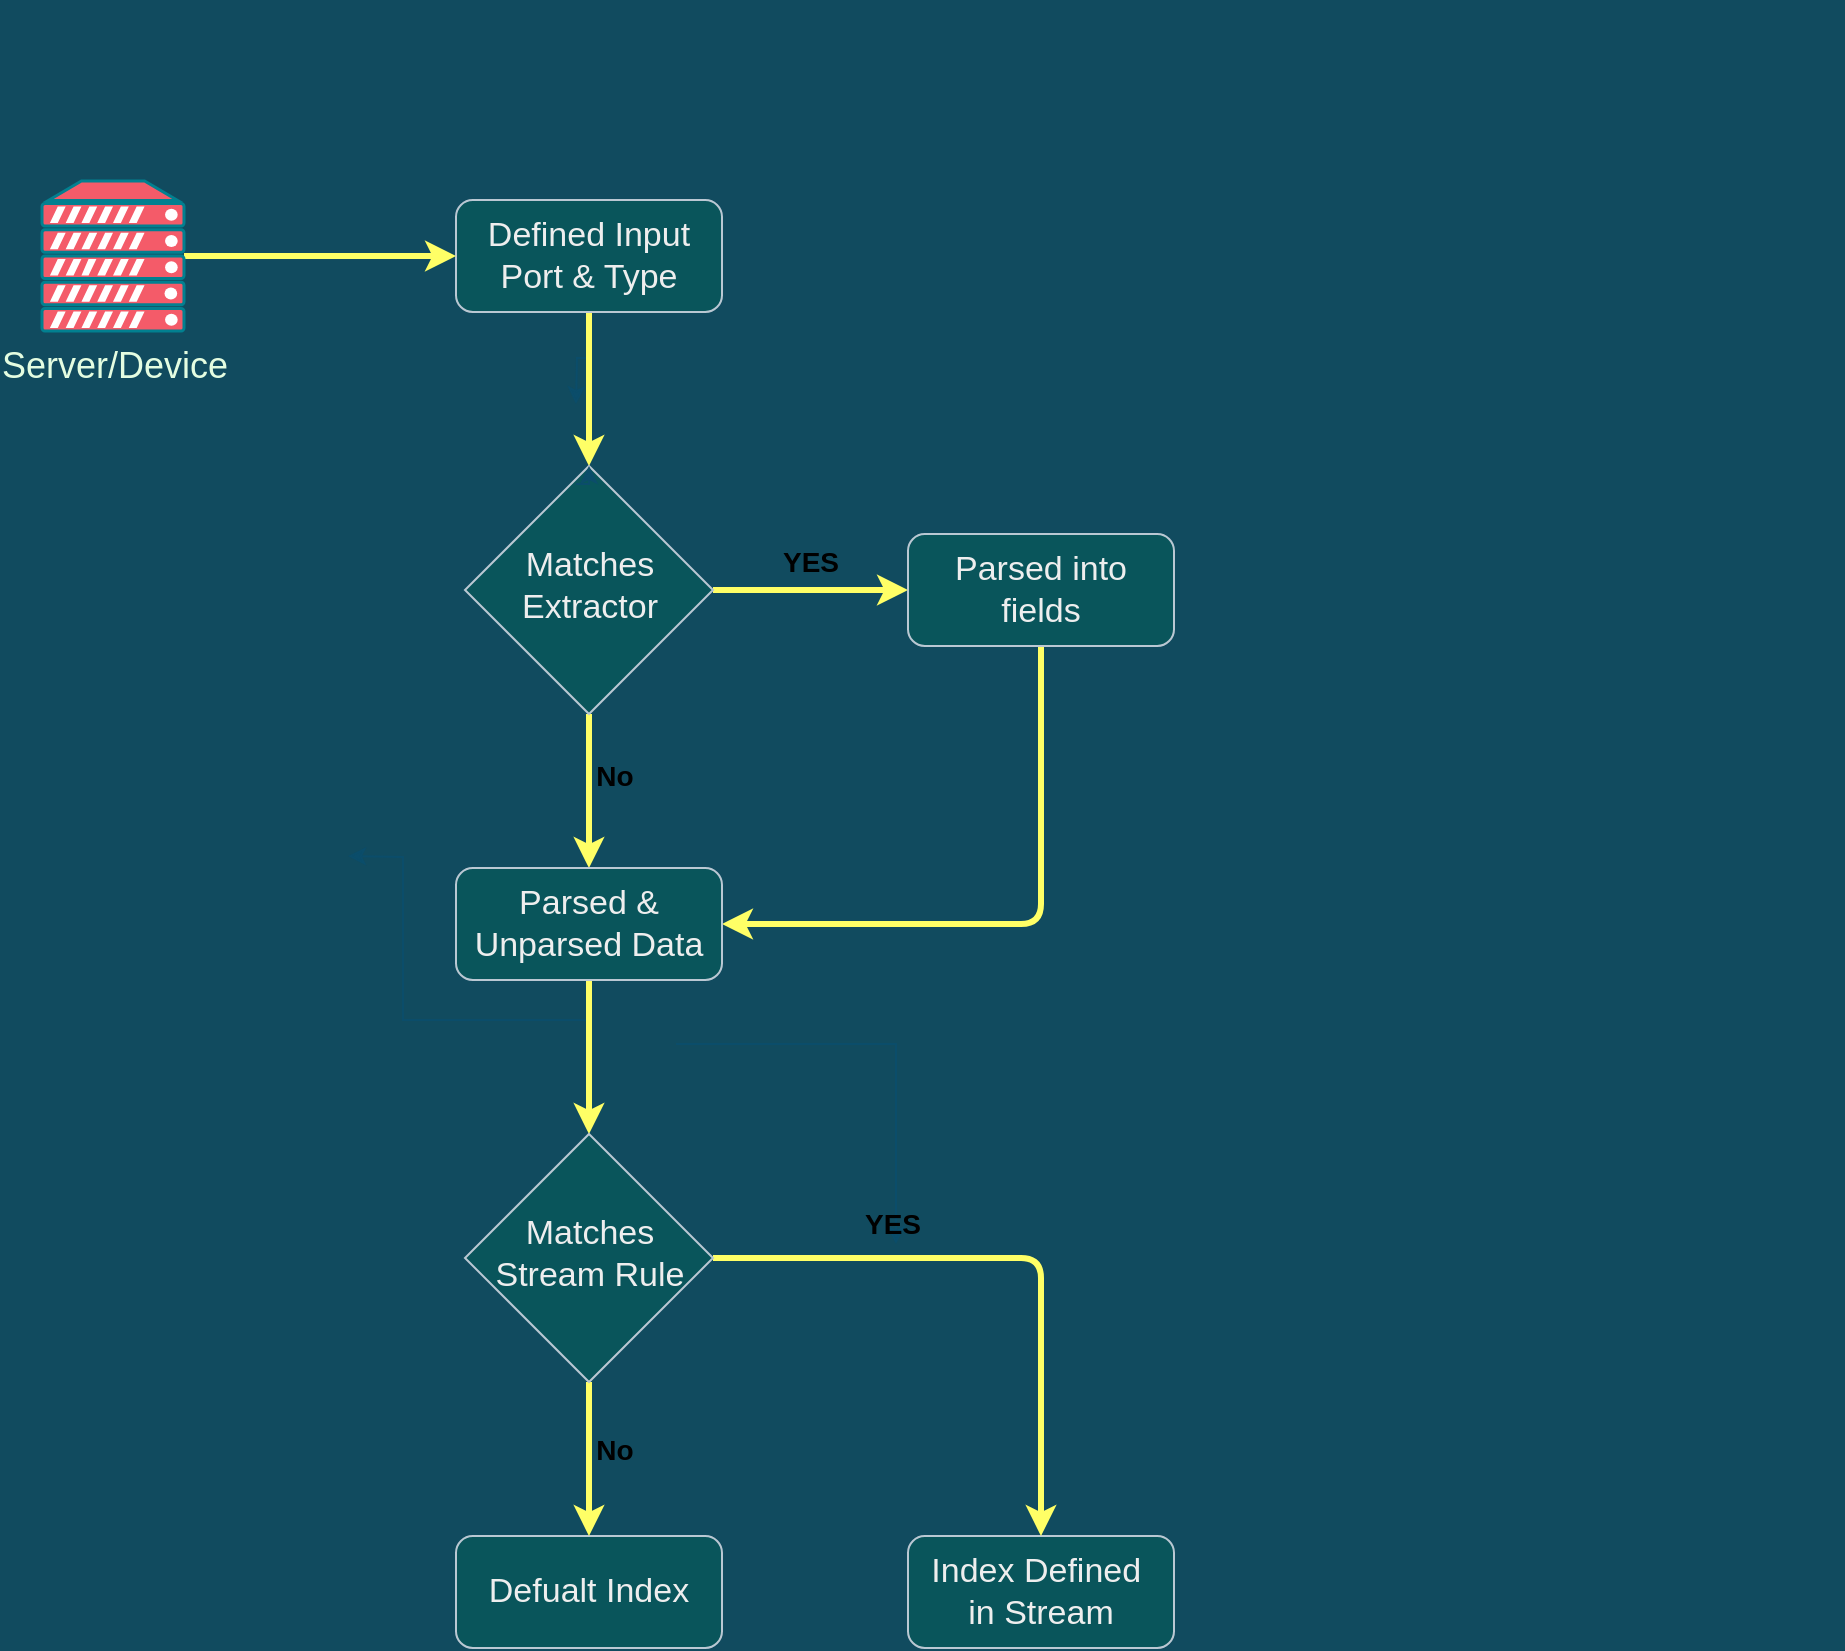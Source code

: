 <mxfile version="21.1.2" type="device">
  <diagram id="C5RBs43oDa-KdzZeNtuy" name="Page-1">
    <mxGraphModel dx="1972" dy="1172" grid="0" gridSize="10" guides="1" tooltips="1" connect="1" arrows="1" fold="1" page="0" pageScale="1" pageWidth="827" pageHeight="1169" background="#114B5F" math="0" shadow="0">
      <root>
        <mxCell id="WIyWlLk6GJQsqaUBKTNV-0" />
        <mxCell id="WIyWlLk6GJQsqaUBKTNV-1" parent="WIyWlLk6GJQsqaUBKTNV-0" />
        <mxCell id="MCJynIqe7VAMjr5hthW7-18" style="edgeStyle=orthogonalEdgeStyle;rounded=0;orthogonalLoop=1;jettySize=auto;html=1;entryX=0.5;entryY=0;entryDx=0;entryDy=0;startArrow=none;startFill=0;labelBackgroundColor=none;strokeColor=#0B4D6A;fontColor=default;" parent="WIyWlLk6GJQsqaUBKTNV-1" source="WIyWlLk6GJQsqaUBKTNV-3" edge="1">
          <mxGeometry relative="1" as="geometry">
            <mxPoint x="220" y="110" as="targetPoint" />
          </mxGeometry>
        </mxCell>
        <mxCell id="i8lx4pk_joio9D1kleBG-11" value="" style="edgeStyle=orthogonalEdgeStyle;shape=connector;rounded=0;orthogonalLoop=1;jettySize=auto;html=1;labelBackgroundColor=default;strokeColor=#FFFF66;strokeWidth=3;fontFamily=Helvetica;fontSize=11;fontColor=default;endArrow=classic;fillColor=#e3c800;" parent="WIyWlLk6GJQsqaUBKTNV-1" source="WIyWlLk6GJQsqaUBKTNV-3" target="WIyWlLk6GJQsqaUBKTNV-6" edge="1">
          <mxGeometry relative="1" as="geometry" />
        </mxCell>
        <mxCell id="WIyWlLk6GJQsqaUBKTNV-3" value="&lt;font style=&quot;font-size: 17px;&quot;&gt;Defined Input&lt;br&gt;Port &amp;amp; Type&lt;br&gt;&lt;/font&gt;" style="rounded=1;whiteSpace=wrap;html=1;fontSize=12;glass=0;strokeWidth=1;shadow=0;labelBackgroundColor=none;fillColor=#09555B;strokeColor=#BAC8D3;fontColor=#EEEEEE;" parent="WIyWlLk6GJQsqaUBKTNV-1" vertex="1">
          <mxGeometry x="160" y="8" width="133" height="56" as="geometry" />
        </mxCell>
        <mxCell id="i8lx4pk_joio9D1kleBG-5" value="YES" style="edgeStyle=orthogonalEdgeStyle;rounded=0;orthogonalLoop=1;jettySize=auto;html=1;strokeColor=#FFFF66;fillColor=#e3c800;strokeWidth=3;labelBackgroundColor=none;fontSize=14;fontStyle=1" parent="WIyWlLk6GJQsqaUBKTNV-1" source="WIyWlLk6GJQsqaUBKTNV-6" target="i8lx4pk_joio9D1kleBG-3" edge="1">
          <mxGeometry x="-0.005" y="14" relative="1" as="geometry">
            <mxPoint as="offset" />
          </mxGeometry>
        </mxCell>
        <mxCell id="i8lx4pk_joio9D1kleBG-12" value="" style="edgeStyle=orthogonalEdgeStyle;shape=connector;rounded=0;orthogonalLoop=1;jettySize=auto;html=1;labelBackgroundColor=default;strokeColor=#FFFF66;strokeWidth=3;fontFamily=Helvetica;fontSize=11;fontColor=default;endArrow=classic;fillColor=#e3c800;" parent="WIyWlLk6GJQsqaUBKTNV-1" source="WIyWlLk6GJQsqaUBKTNV-6" target="i8lx4pk_joio9D1kleBG-6" edge="1">
          <mxGeometry relative="1" as="geometry" />
        </mxCell>
        <mxCell id="i8lx4pk_joio9D1kleBG-14" value="No" style="edgeLabel;html=1;align=center;verticalAlign=middle;resizable=0;points=[];fontSize=14;fontFamily=Helvetica;fontColor=default;labelBackgroundColor=none;fontStyle=1" parent="i8lx4pk_joio9D1kleBG-12" vertex="1" connectable="0">
          <mxGeometry x="-0.206" relative="1" as="geometry">
            <mxPoint x="12" as="offset" />
          </mxGeometry>
        </mxCell>
        <mxCell id="WIyWlLk6GJQsqaUBKTNV-6" value="&lt;font style=&quot;font-size: 17px;&quot;&gt;Matches&lt;br&gt;Extractor&lt;/font&gt;" style="rhombus;whiteSpace=wrap;html=1;shadow=0;fontFamily=Helvetica;fontSize=12;align=center;strokeWidth=1;spacing=6;spacingTop=-4;labelBackgroundColor=none;fillColor=#09555B;strokeColor=#BAC8D3;fontColor=#EEEEEE;" parent="WIyWlLk6GJQsqaUBKTNV-1" vertex="1">
          <mxGeometry x="164.5" y="141" width="124" height="124" as="geometry" />
        </mxCell>
        <mxCell id="MCJynIqe7VAMjr5hthW7-19" style="edgeStyle=orthogonalEdgeStyle;rounded=0;orthogonalLoop=1;jettySize=auto;html=1;entryX=0.5;entryY=0;entryDx=0;entryDy=0;startArrow=none;startFill=0;labelBackgroundColor=none;strokeColor=#0B4D6A;fontColor=default;" parent="WIyWlLk6GJQsqaUBKTNV-1" target="WIyWlLk6GJQsqaUBKTNV-6" edge="1">
          <mxGeometry relative="1" as="geometry">
            <mxPoint x="220.029" y="149.997" as="sourcePoint" />
          </mxGeometry>
        </mxCell>
        <mxCell id="MCJynIqe7VAMjr5hthW7-31" style="edgeStyle=orthogonalEdgeStyle;rounded=0;orthogonalLoop=1;jettySize=auto;html=1;entryX=1;entryY=0.5;entryDx=0;entryDy=0;startArrow=classic;startFill=1;endArrow=none;endFill=0;labelBackgroundColor=none;strokeColor=#0B4D6A;fontColor=default;" parent="WIyWlLk6GJQsqaUBKTNV-1" edge="1">
          <mxGeometry relative="1" as="geometry">
            <Array as="points">
              <mxPoint x="380" y="430" />
            </Array>
            <mxPoint x="380" y="530" as="sourcePoint" />
            <mxPoint x="270" y="430" as="targetPoint" />
          </mxGeometry>
        </mxCell>
        <mxCell id="i8lx4pk_joio9D1kleBG-15" style="edgeStyle=orthogonalEdgeStyle;shape=connector;rounded=1;orthogonalLoop=1;jettySize=auto;html=1;entryX=0;entryY=0.5;entryDx=0;entryDy=0;labelBackgroundColor=default;strokeColor=#FFFF66;strokeWidth=3;fontFamily=Helvetica;fontSize=11;fontColor=default;endArrow=classic;fillColor=#e3c800;" parent="WIyWlLk6GJQsqaUBKTNV-1" source="i8lx4pk_joio9D1kleBG-0" target="WIyWlLk6GJQsqaUBKTNV-3" edge="1">
          <mxGeometry relative="1" as="geometry" />
        </mxCell>
        <mxCell id="i8lx4pk_joio9D1kleBG-0" value="&lt;font style=&quot;font-size: 18px&quot;&gt;Server/Device&lt;br&gt;&lt;/font&gt;" style="fontColor=#E4FDE1;verticalAlign=top;verticalLabelPosition=bottom;labelPosition=center;align=center;html=1;outlineConnect=0;fillColor=#F45B69;strokeColor=#028090;gradientDirection=north;strokeWidth=2;shape=mxgraph.networks.server;" parent="WIyWlLk6GJQsqaUBKTNV-1" vertex="1">
          <mxGeometry x="-47" y="-1.5" width="71" height="75" as="geometry" />
        </mxCell>
        <mxCell id="i8lx4pk_joio9D1kleBG-13" style="edgeStyle=orthogonalEdgeStyle;shape=connector;rounded=1;orthogonalLoop=1;jettySize=auto;html=1;entryX=1;entryY=0.5;entryDx=0;entryDy=0;labelBackgroundColor=default;strokeColor=#FFFF66;strokeWidth=3;fontFamily=Helvetica;fontSize=11;fontColor=default;endArrow=classic;fillColor=#e3c800;" parent="WIyWlLk6GJQsqaUBKTNV-1" source="i8lx4pk_joio9D1kleBG-3" target="i8lx4pk_joio9D1kleBG-6" edge="1">
          <mxGeometry relative="1" as="geometry">
            <Array as="points">
              <mxPoint x="453" y="370" />
            </Array>
          </mxGeometry>
        </mxCell>
        <mxCell id="i8lx4pk_joio9D1kleBG-3" value="&lt;font style=&quot;font-size: 17px;&quot;&gt;Parsed into&lt;br&gt;fields&lt;br&gt;&lt;/font&gt;" style="rounded=1;whiteSpace=wrap;html=1;fontSize=12;glass=0;strokeWidth=1;shadow=0;labelBackgroundColor=none;fillColor=#09555B;strokeColor=#BAC8D3;fontColor=#EEEEEE;" parent="WIyWlLk6GJQsqaUBKTNV-1" vertex="1">
          <mxGeometry x="386" y="175" width="133" height="56" as="geometry" />
        </mxCell>
        <mxCell id="i8lx4pk_joio9D1kleBG-7" value="" style="edgeStyle=orthogonalEdgeStyle;rounded=0;orthogonalLoop=1;jettySize=auto;html=1;entryX=0.5;entryY=1;entryDx=0;entryDy=0;startArrow=classic;startFill=1;endArrow=none;endFill=0;exitX=1;exitY=0.5;exitDx=0;exitDy=0;labelBackgroundColor=none;strokeColor=#0B4D6A;fontColor=default;" parent="WIyWlLk6GJQsqaUBKTNV-1" target="i8lx4pk_joio9D1kleBG-6" edge="1">
          <mxGeometry relative="1" as="geometry">
            <mxPoint x="106" y="336" as="sourcePoint" />
            <mxPoint x="965" y="275" as="targetPoint" />
          </mxGeometry>
        </mxCell>
        <mxCell id="i8lx4pk_joio9D1kleBG-17" value="" style="edgeStyle=orthogonalEdgeStyle;shape=connector;rounded=0;orthogonalLoop=1;jettySize=auto;html=1;labelBackgroundColor=default;strokeColor=#FFFF66;strokeWidth=3;fontFamily=Helvetica;fontSize=11;fontColor=default;endArrow=classic;fillColor=#e3c800;" parent="WIyWlLk6GJQsqaUBKTNV-1" source="i8lx4pk_joio9D1kleBG-6" target="i8lx4pk_joio9D1kleBG-16" edge="1">
          <mxGeometry relative="1" as="geometry" />
        </mxCell>
        <mxCell id="i8lx4pk_joio9D1kleBG-6" value="&lt;font style=&quot;font-size: 17px;&quot;&gt;Parsed &amp;amp; Unparsed Data&lt;br&gt;&lt;/font&gt;" style="rounded=1;whiteSpace=wrap;html=1;fontSize=12;glass=0;strokeWidth=1;shadow=0;labelBackgroundColor=none;fillColor=#09555B;strokeColor=#BAC8D3;fontColor=#EEEEEE;" parent="WIyWlLk6GJQsqaUBKTNV-1" vertex="1">
          <mxGeometry x="160" y="342" width="133" height="56" as="geometry" />
        </mxCell>
        <mxCell id="i8lx4pk_joio9D1kleBG-8" value="&lt;font style=&quot;font-size: 17px;&quot;&gt;Defualt Index&lt;br&gt;&lt;/font&gt;" style="rounded=1;whiteSpace=wrap;html=1;fontSize=12;glass=0;strokeWidth=1;shadow=0;labelBackgroundColor=none;fillColor=#09555B;strokeColor=#BAC8D3;fontColor=#EEEEEE;" parent="WIyWlLk6GJQsqaUBKTNV-1" vertex="1">
          <mxGeometry x="160" y="676" width="133" height="56" as="geometry" />
        </mxCell>
        <mxCell id="i8lx4pk_joio9D1kleBG-9" value="&lt;font style=&quot;font-size: 17px;&quot;&gt;Index Defined&amp;nbsp;&lt;br&gt;in Stream&lt;br&gt;&lt;/font&gt;" style="rounded=1;whiteSpace=wrap;html=1;fontSize=12;glass=0;strokeWidth=1;shadow=0;labelBackgroundColor=none;fillColor=#09555B;strokeColor=#BAC8D3;fontColor=#EEEEEE;" parent="WIyWlLk6GJQsqaUBKTNV-1" vertex="1">
          <mxGeometry x="386" y="676" width="133" height="56" as="geometry" />
        </mxCell>
        <mxCell id="i8lx4pk_joio9D1kleBG-18" value="&lt;font style=&quot;font-size: 14px;&quot;&gt;&lt;b style=&quot;font-size: 14px;&quot;&gt;YES&lt;/b&gt;&lt;/font&gt;" style="edgeStyle=orthogonalEdgeStyle;shape=connector;rounded=1;orthogonalLoop=1;jettySize=auto;html=1;labelBackgroundColor=none;strokeColor=#FFFF66;strokeWidth=3;fontFamily=Helvetica;fontSize=14;fontColor=default;endArrow=classic;fillColor=#e3c800;" parent="WIyWlLk6GJQsqaUBKTNV-1" source="i8lx4pk_joio9D1kleBG-16" target="i8lx4pk_joio9D1kleBG-9" edge="1">
          <mxGeometry x="-0.409" y="17" relative="1" as="geometry">
            <mxPoint as="offset" />
          </mxGeometry>
        </mxCell>
        <mxCell id="i8lx4pk_joio9D1kleBG-19" value="" style="edgeStyle=orthogonalEdgeStyle;shape=connector;rounded=0;orthogonalLoop=1;jettySize=auto;html=1;labelBackgroundColor=default;strokeColor=#FFFF66;strokeWidth=3;fontFamily=Helvetica;fontSize=11;fontColor=default;endArrow=classic;fillColor=#e3c800;" parent="WIyWlLk6GJQsqaUBKTNV-1" source="i8lx4pk_joio9D1kleBG-16" target="i8lx4pk_joio9D1kleBG-8" edge="1">
          <mxGeometry relative="1" as="geometry" />
        </mxCell>
        <mxCell id="i8lx4pk_joio9D1kleBG-22" value="No" style="edgeLabel;html=1;align=center;verticalAlign=middle;resizable=0;points=[];fontSize=14;fontFamily=Helvetica;fontColor=default;labelBackgroundColor=none;fontStyle=1" parent="i8lx4pk_joio9D1kleBG-19" vertex="1" connectable="0">
          <mxGeometry x="-0.096" y="1" relative="1" as="geometry">
            <mxPoint x="11" y="-1" as="offset" />
          </mxGeometry>
        </mxCell>
        <mxCell id="i8lx4pk_joio9D1kleBG-16" value="&lt;font style=&quot;font-size: 17px;&quot;&gt;Matches&lt;br&gt;Stream Rule&lt;/font&gt;" style="rhombus;whiteSpace=wrap;html=1;shadow=0;fontFamily=Helvetica;fontSize=12;align=center;strokeWidth=1;spacing=6;spacingTop=-4;labelBackgroundColor=none;fillColor=#09555B;strokeColor=#BAC8D3;fontColor=#EEEEEE;" parent="WIyWlLk6GJQsqaUBKTNV-1" vertex="1">
          <mxGeometry x="164.5" y="475" width="124" height="124" as="geometry" />
        </mxCell>
        <mxCell id="i8lx4pk_joio9D1kleBG-21" value="" style="shape=image;verticalLabelPosition=bottom;labelBackgroundColor=default;verticalAlign=top;aspect=fixed;imageAspect=0;image=https://www.cisco.com/c/dam/assets/swa/img/anchor-info/graylog-628x353.png;" parent="WIyWlLk6GJQsqaUBKTNV-1" vertex="1">
          <mxGeometry x="333.002" y="-92.0" width="520" height="292" as="geometry" />
        </mxCell>
      </root>
    </mxGraphModel>
  </diagram>
</mxfile>

